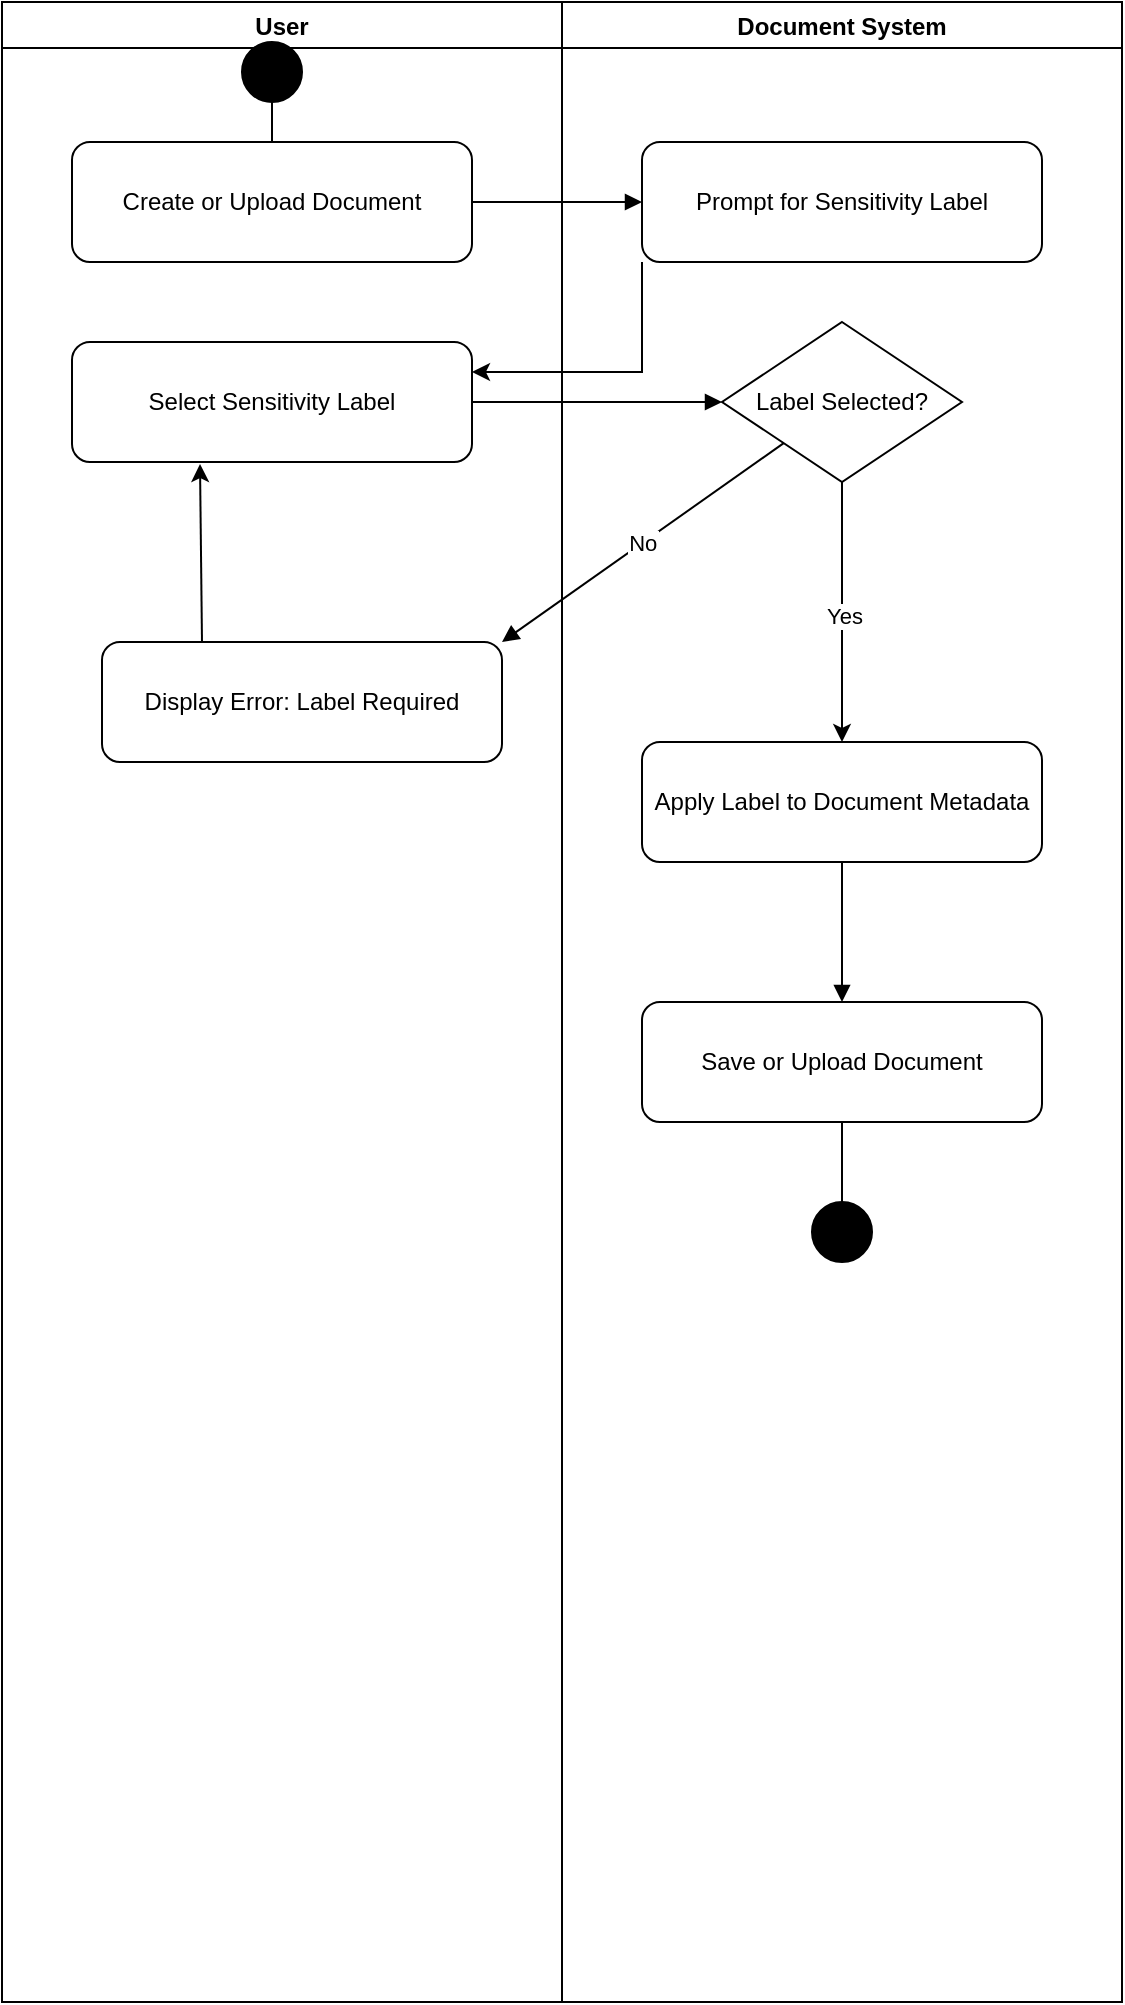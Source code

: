 <mxfile version="27.0.6">
  <diagram name="User Document Labeling Flow" id="0">
    <mxGraphModel dx="1426" dy="743" grid="1" gridSize="10" guides="1" tooltips="1" connect="1" arrows="1" fold="1" page="1" pageScale="1" pageWidth="850" pageHeight="1100" math="0" shadow="0">
      <root>
        <mxCell id="0" />
        <mxCell id="1" parent="0" />
        <mxCell id="2" value="User" style="swimlane" parent="1" vertex="1">
          <mxGeometry width="280" height="1000" as="geometry" />
        </mxCell>
        <mxCell id="5" value="" style="ellipse;whiteSpace=wrap;html=1;aspect=fixed;fillColor=#000000;" parent="2" vertex="1">
          <mxGeometry x="120" y="20" width="30" height="30" as="geometry" />
        </mxCell>
        <mxCell id="6" value="Create or Upload Document" style="rounded=1;whiteSpace=wrap;html=1;" parent="2" vertex="1">
          <mxGeometry x="35" y="70" width="200" height="60" as="geometry" />
        </mxCell>
        <mxCell id="9" value="Select Sensitivity Label" style="rounded=1;whiteSpace=wrap;html=1;" parent="2" vertex="1">
          <mxGeometry x="35" y="170" width="200" height="60" as="geometry" />
        </mxCell>
        <mxCell id="e1" style="endArrow=none;" parent="2" source="5" target="6" edge="1">
          <mxGeometry relative="1" as="geometry" />
        </mxCell>
        <mxCell id="e2" style="endArrow=block;" parent="2" source="6" target="7" edge="1">
          <mxGeometry relative="1" as="geometry" />
        </mxCell>
        <mxCell id="e5" style="endArrow=block;" parent="2" source="9" target="10" edge="1">
          <mxGeometry relative="1" as="geometry" />
        </mxCell>
        <mxCell id="11" value="Display Error: Label Required" style="rounded=1;whiteSpace=wrap;html=1;" parent="2" vertex="1">
          <mxGeometry x="50" y="320" width="200" height="60" as="geometry" />
        </mxCell>
        <mxCell id="ezzG3l8-bdHAl_oW1fKX-17" value="" style="endArrow=classic;html=1;rounded=0;entryX=0.32;entryY=1.017;entryDx=0;entryDy=0;entryPerimeter=0;exitX=0.25;exitY=0;exitDx=0;exitDy=0;" edge="1" parent="2" source="11" target="9">
          <mxGeometry width="50" height="50" relative="1" as="geometry">
            <mxPoint x="127" y="310" as="sourcePoint" />
            <mxPoint x="450" y="360" as="targetPoint" />
          </mxGeometry>
        </mxCell>
        <mxCell id="3" value="Document System" style="swimlane" parent="1" vertex="1">
          <mxGeometry x="280" width="280" height="1000" as="geometry" />
        </mxCell>
        <mxCell id="7" value="Prompt for Sensitivity Label" style="rounded=1;whiteSpace=wrap;html=1;" parent="3" vertex="1">
          <mxGeometry x="40" y="70" width="200" height="60" as="geometry" />
        </mxCell>
        <mxCell id="10" value="Label Selected?" style="rhombus;whiteSpace=wrap;html=1;" parent="3" vertex="1">
          <mxGeometry x="80" y="160" width="120" height="80" as="geometry" />
        </mxCell>
        <mxCell id="12" value="Apply Label to Document Metadata" style="rounded=1;whiteSpace=wrap;html=1;" parent="3" vertex="1">
          <mxGeometry x="40" y="370" width="200" height="60" as="geometry" />
        </mxCell>
        <mxCell id="13" value="Save or Upload Document" style="rounded=1;whiteSpace=wrap;html=1;" parent="3" vertex="1">
          <mxGeometry x="40" y="500" width="200" height="60" as="geometry" />
        </mxCell>
        <mxCell id="14" value="" style="ellipse;whiteSpace=wrap;html=1;aspect=fixed;fillColor=#000000;" parent="3" vertex="1">
          <mxGeometry x="125" y="600" width="30" height="30" as="geometry" />
        </mxCell>
        <mxCell id="e8" style="endArrow=block;" parent="3" source="12" target="13" edge="1">
          <mxGeometry relative="1" as="geometry" />
        </mxCell>
        <mxCell id="e9" style="endArrow=none;" parent="3" source="13" target="14" edge="1">
          <mxGeometry relative="1" as="geometry" />
        </mxCell>
        <mxCell id="ezzG3l8-bdHAl_oW1fKX-18" value="" style="endArrow=classic;html=1;rounded=0;exitX=0.5;exitY=1;exitDx=0;exitDy=0;entryX=0.5;entryY=0;entryDx=0;entryDy=0;" edge="1" parent="3" source="10" target="12">
          <mxGeometry width="50" height="50" relative="1" as="geometry">
            <mxPoint x="120" y="410" as="sourcePoint" />
            <mxPoint x="170" y="360" as="targetPoint" />
          </mxGeometry>
        </mxCell>
        <mxCell id="ezzG3l8-bdHAl_oW1fKX-19" value="Yes" style="edgeLabel;html=1;align=center;verticalAlign=middle;resizable=0;points=[];" vertex="1" connectable="0" parent="ezzG3l8-bdHAl_oW1fKX-18">
          <mxGeometry x="0.031" y="1" relative="1" as="geometry">
            <mxPoint as="offset" />
          </mxGeometry>
        </mxCell>
        <mxCell id="ezzG3l8-bdHAl_oW1fKX-15" style="edgeStyle=orthogonalEdgeStyle;rounded=0;orthogonalLoop=1;jettySize=auto;html=1;exitX=0;exitY=1;exitDx=0;exitDy=0;entryX=1;entryY=0.25;entryDx=0;entryDy=0;" edge="1" parent="1" source="7" target="9">
          <mxGeometry relative="1" as="geometry" />
        </mxCell>
        <mxCell id="e6" value="No" style="endArrow=block;entryX=1;entryY=0;entryDx=0;entryDy=0;" parent="1" source="10" target="11" edge="1">
          <mxGeometry relative="1" as="geometry" />
        </mxCell>
      </root>
    </mxGraphModel>
  </diagram>
</mxfile>
